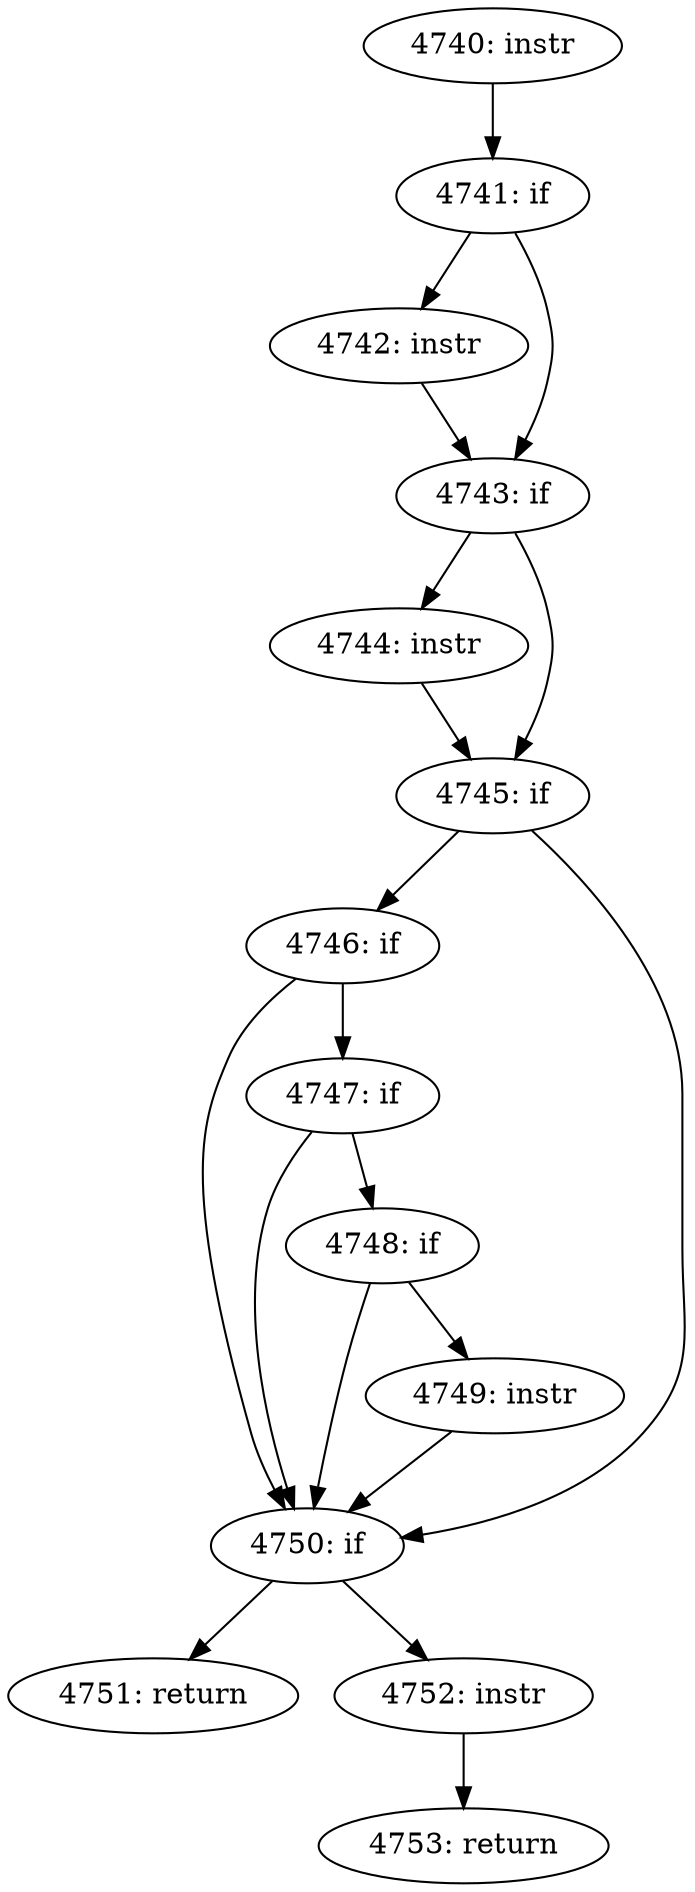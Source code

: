 digraph CFG_tcp_ack_update_rtt {
4740 [label="4740: instr"]
	4740 -> 4741
4741 [label="4741: if"]
	4741 -> 4742
	4741 -> 4743
4742 [label="4742: instr"]
	4742 -> 4743
4743 [label="4743: if"]
	4743 -> 4744
	4743 -> 4745
4744 [label="4744: instr"]
	4744 -> 4745
4745 [label="4745: if"]
	4745 -> 4746
	4745 -> 4750
4746 [label="4746: if"]
	4746 -> 4747
	4746 -> 4750
4747 [label="4747: if"]
	4747 -> 4748
	4747 -> 4750
4748 [label="4748: if"]
	4748 -> 4749
	4748 -> 4750
4749 [label="4749: instr"]
	4749 -> 4750
4750 [label="4750: if"]
	4750 -> 4751
	4750 -> 4752
4751 [label="4751: return"]
	
4752 [label="4752: instr"]
	4752 -> 4753
4753 [label="4753: return"]
	
}
